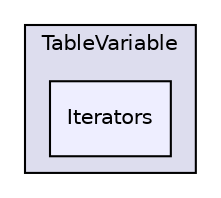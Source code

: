 digraph G {
  compound=true
  node [ fontsize=10, fontname="Helvetica"];
  edge [ labelfontsize=9, labelfontname="Helvetica"];
  subgraph clusterdir_886e4f2d63105f59f9c79fed1a626a67 {
    graph [ bgcolor="#ddddee", pencolor="black", label="TableVariable" fontname="Helvetica", fontsize=10, URL="dir_886e4f2d63105f59f9c79fed1a626a67.html"]
  dir_8af4480c9d4f714a8449af9760f14681 [shape=box, label="Iterators", style="filled", fillcolor="#eeeeff", pencolor="black", URL="dir_8af4480c9d4f714a8449af9760f14681.html"];
  }
}
